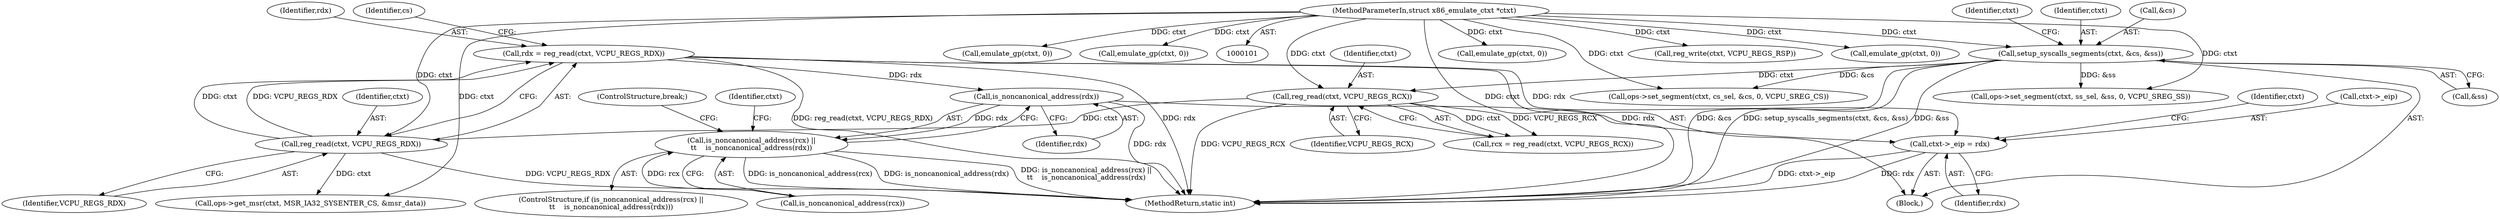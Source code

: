 digraph "0_linux_234f3ce485d54017f15cf5e0699cff4100121601_6@API" {
"1000166" [label="(Call,rdx = reg_read(ctxt, VCPU_REGS_RDX))"];
"1000168" [label="(Call,reg_read(ctxt, VCPU_REGS_RDX))"];
"1000163" [label="(Call,reg_read(ctxt, VCPU_REGS_RCX))"];
"1000140" [label="(Call,setup_syscalls_segments(ctxt, &cs, &ss))"];
"1000102" [label="(MethodParameterIn,struct x86_emulate_ctxt *ctxt)"];
"1000250" [label="(Call,is_noncanonical_address(rdx))"];
"1000247" [label="(Call,is_noncanonical_address(rcx) ||\n\t\t    is_noncanonical_address(rdx))"];
"1000277" [label="(Call,ctxt->_eip = rdx)"];
"1000285" [label="(Identifier,ctxt)"];
"1000278" [label="(Call,ctxt->_eip)"];
"1000166" [label="(Call,rdx = reg_read(ctxt, VCPU_REGS_RDX))"];
"1000250" [label="(Call,is_noncanonical_address(rdx))"];
"1000247" [label="(Call,is_noncanonical_address(rcx) ||\n\t\t    is_noncanonical_address(rdx))"];
"1000246" [label="(ControlStructure,if (is_noncanonical_address(rcx) ||\n\t\t    is_noncanonical_address(rdx)))"];
"1000281" [label="(Identifier,rdx)"];
"1000137" [label="(Call,emulate_gp(ctxt, 0))"];
"1000256" [label="(ControlStructure,break;)"];
"1000167" [label="(Identifier,rdx)"];
"1000270" [label="(Call,ops->set_segment(ctxt, ss_sel, &ss, 0, VCPU_SREG_SS))"];
"1000284" [label="(Call,reg_write(ctxt, VCPU_REGS_RSP))"];
"1000277" [label="(Call,ctxt->_eip = rdx)"];
"1000141" [label="(Identifier,ctxt)"];
"1000204" [label="(Call,emulate_gp(ctxt, 0))"];
"1000140" [label="(Call,setup_syscalls_segments(ctxt, &cs, &ss))"];
"1000248" [label="(Call,is_noncanonical_address(rcx))"];
"1000165" [label="(Identifier,VCPU_REGS_RCX)"];
"1000251" [label="(Identifier,rdx)"];
"1000161" [label="(Call,rcx = reg_read(ctxt, VCPU_REGS_RCX))"];
"1000142" [label="(Call,&cs)"];
"1000164" [label="(Identifier,ctxt)"];
"1000290" [label="(MethodReturn,static int)"];
"1000169" [label="(Identifier,ctxt)"];
"1000168" [label="(Call,reg_read(ctxt, VCPU_REGS_RDX))"];
"1000103" [label="(Block,)"];
"1000163" [label="(Call,reg_read(ctxt, VCPU_REGS_RCX))"];
"1000102" [label="(MethodParameterIn,struct x86_emulate_ctxt *ctxt)"];
"1000228" [label="(Call,emulate_gp(ctxt, 0))"];
"1000253" [label="(Call,emulate_gp(ctxt, 0))"];
"1000263" [label="(Call,ops->set_segment(ctxt, cs_sel, &cs, 0, VCPU_SREG_CS))"];
"1000170" [label="(Identifier,VCPU_REGS_RDX)"];
"1000173" [label="(Identifier,cs)"];
"1000150" [label="(Identifier,ctxt)"];
"1000181" [label="(Call,ops->get_msr(ctxt, MSR_IA32_SYSENTER_CS, &msr_data))"];
"1000144" [label="(Call,&ss)"];
"1000254" [label="(Identifier,ctxt)"];
"1000166" -> "1000103"  [label="AST: "];
"1000166" -> "1000168"  [label="CFG: "];
"1000167" -> "1000166"  [label="AST: "];
"1000168" -> "1000166"  [label="AST: "];
"1000173" -> "1000166"  [label="CFG: "];
"1000166" -> "1000290"  [label="DDG: reg_read(ctxt, VCPU_REGS_RDX)"];
"1000166" -> "1000290"  [label="DDG: rdx"];
"1000168" -> "1000166"  [label="DDG: ctxt"];
"1000168" -> "1000166"  [label="DDG: VCPU_REGS_RDX"];
"1000166" -> "1000250"  [label="DDG: rdx"];
"1000166" -> "1000277"  [label="DDG: rdx"];
"1000168" -> "1000170"  [label="CFG: "];
"1000169" -> "1000168"  [label="AST: "];
"1000170" -> "1000168"  [label="AST: "];
"1000168" -> "1000290"  [label="DDG: VCPU_REGS_RDX"];
"1000163" -> "1000168"  [label="DDG: ctxt"];
"1000102" -> "1000168"  [label="DDG: ctxt"];
"1000168" -> "1000181"  [label="DDG: ctxt"];
"1000163" -> "1000161"  [label="AST: "];
"1000163" -> "1000165"  [label="CFG: "];
"1000164" -> "1000163"  [label="AST: "];
"1000165" -> "1000163"  [label="AST: "];
"1000161" -> "1000163"  [label="CFG: "];
"1000163" -> "1000290"  [label="DDG: VCPU_REGS_RCX"];
"1000163" -> "1000161"  [label="DDG: ctxt"];
"1000163" -> "1000161"  [label="DDG: VCPU_REGS_RCX"];
"1000140" -> "1000163"  [label="DDG: ctxt"];
"1000102" -> "1000163"  [label="DDG: ctxt"];
"1000140" -> "1000103"  [label="AST: "];
"1000140" -> "1000144"  [label="CFG: "];
"1000141" -> "1000140"  [label="AST: "];
"1000142" -> "1000140"  [label="AST: "];
"1000144" -> "1000140"  [label="AST: "];
"1000150" -> "1000140"  [label="CFG: "];
"1000140" -> "1000290"  [label="DDG: &cs"];
"1000140" -> "1000290"  [label="DDG: setup_syscalls_segments(ctxt, &cs, &ss)"];
"1000140" -> "1000290"  [label="DDG: &ss"];
"1000102" -> "1000140"  [label="DDG: ctxt"];
"1000140" -> "1000263"  [label="DDG: &cs"];
"1000140" -> "1000270"  [label="DDG: &ss"];
"1000102" -> "1000101"  [label="AST: "];
"1000102" -> "1000290"  [label="DDG: ctxt"];
"1000102" -> "1000137"  [label="DDG: ctxt"];
"1000102" -> "1000181"  [label="DDG: ctxt"];
"1000102" -> "1000204"  [label="DDG: ctxt"];
"1000102" -> "1000228"  [label="DDG: ctxt"];
"1000102" -> "1000253"  [label="DDG: ctxt"];
"1000102" -> "1000263"  [label="DDG: ctxt"];
"1000102" -> "1000270"  [label="DDG: ctxt"];
"1000102" -> "1000284"  [label="DDG: ctxt"];
"1000250" -> "1000247"  [label="AST: "];
"1000250" -> "1000251"  [label="CFG: "];
"1000251" -> "1000250"  [label="AST: "];
"1000247" -> "1000250"  [label="CFG: "];
"1000250" -> "1000290"  [label="DDG: rdx"];
"1000250" -> "1000247"  [label="DDG: rdx"];
"1000250" -> "1000277"  [label="DDG: rdx"];
"1000247" -> "1000246"  [label="AST: "];
"1000247" -> "1000248"  [label="CFG: "];
"1000248" -> "1000247"  [label="AST: "];
"1000254" -> "1000247"  [label="CFG: "];
"1000256" -> "1000247"  [label="CFG: "];
"1000247" -> "1000290"  [label="DDG: is_noncanonical_address(rcx)"];
"1000247" -> "1000290"  [label="DDG: is_noncanonical_address(rdx)"];
"1000247" -> "1000290"  [label="DDG: is_noncanonical_address(rcx) ||\n\t\t    is_noncanonical_address(rdx)"];
"1000248" -> "1000247"  [label="DDG: rcx"];
"1000277" -> "1000103"  [label="AST: "];
"1000277" -> "1000281"  [label="CFG: "];
"1000278" -> "1000277"  [label="AST: "];
"1000281" -> "1000277"  [label="AST: "];
"1000285" -> "1000277"  [label="CFG: "];
"1000277" -> "1000290"  [label="DDG: ctxt->_eip"];
"1000277" -> "1000290"  [label="DDG: rdx"];
}

